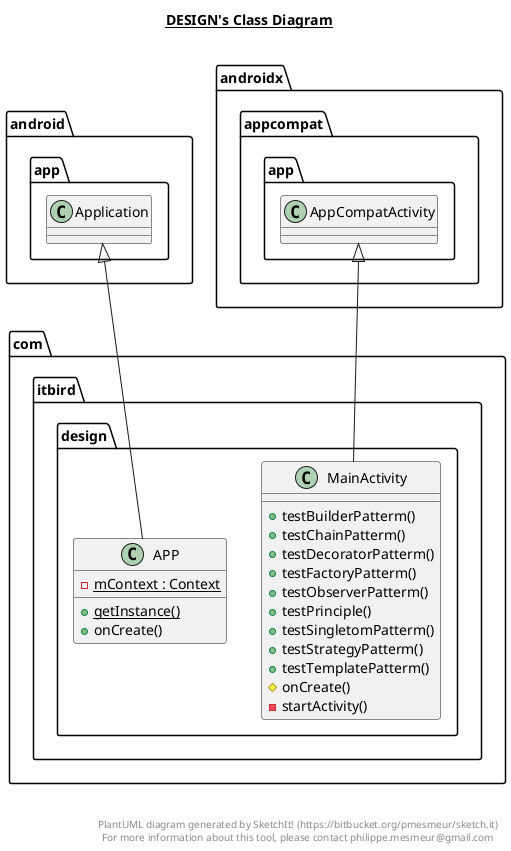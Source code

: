 @startuml

title __DESIGN's Class Diagram__\n

  namespace com.itbird.design {
    class com.itbird.design.APP {
        {static} - mContext : Context
        {static} + getInstance()
        + onCreate()
    }
  }
  

  namespace com.itbird.design {
    class com.itbird.design.MainActivity {
        + testBuilderPatterm()
        + testChainPatterm()
        + testDecoratorPatterm()
        + testFactoryPatterm()
        + testObserverPatterm()
        + testPrinciple()
        + testSingletomPatterm()
        + testStrategyPatterm()
        + testTemplatePatterm()
        # onCreate()
        - startActivity()
    }
  }
  

  com.itbird.design.APP -up-|> android.app.Application
  com.itbird.design.MainActivity -up-|> androidx.appcompat.app.AppCompatActivity


right footer


PlantUML diagram generated by SketchIt! (https://bitbucket.org/pmesmeur/sketch.it)
For more information about this tool, please contact philippe.mesmeur@gmail.com
endfooter

@enduml
